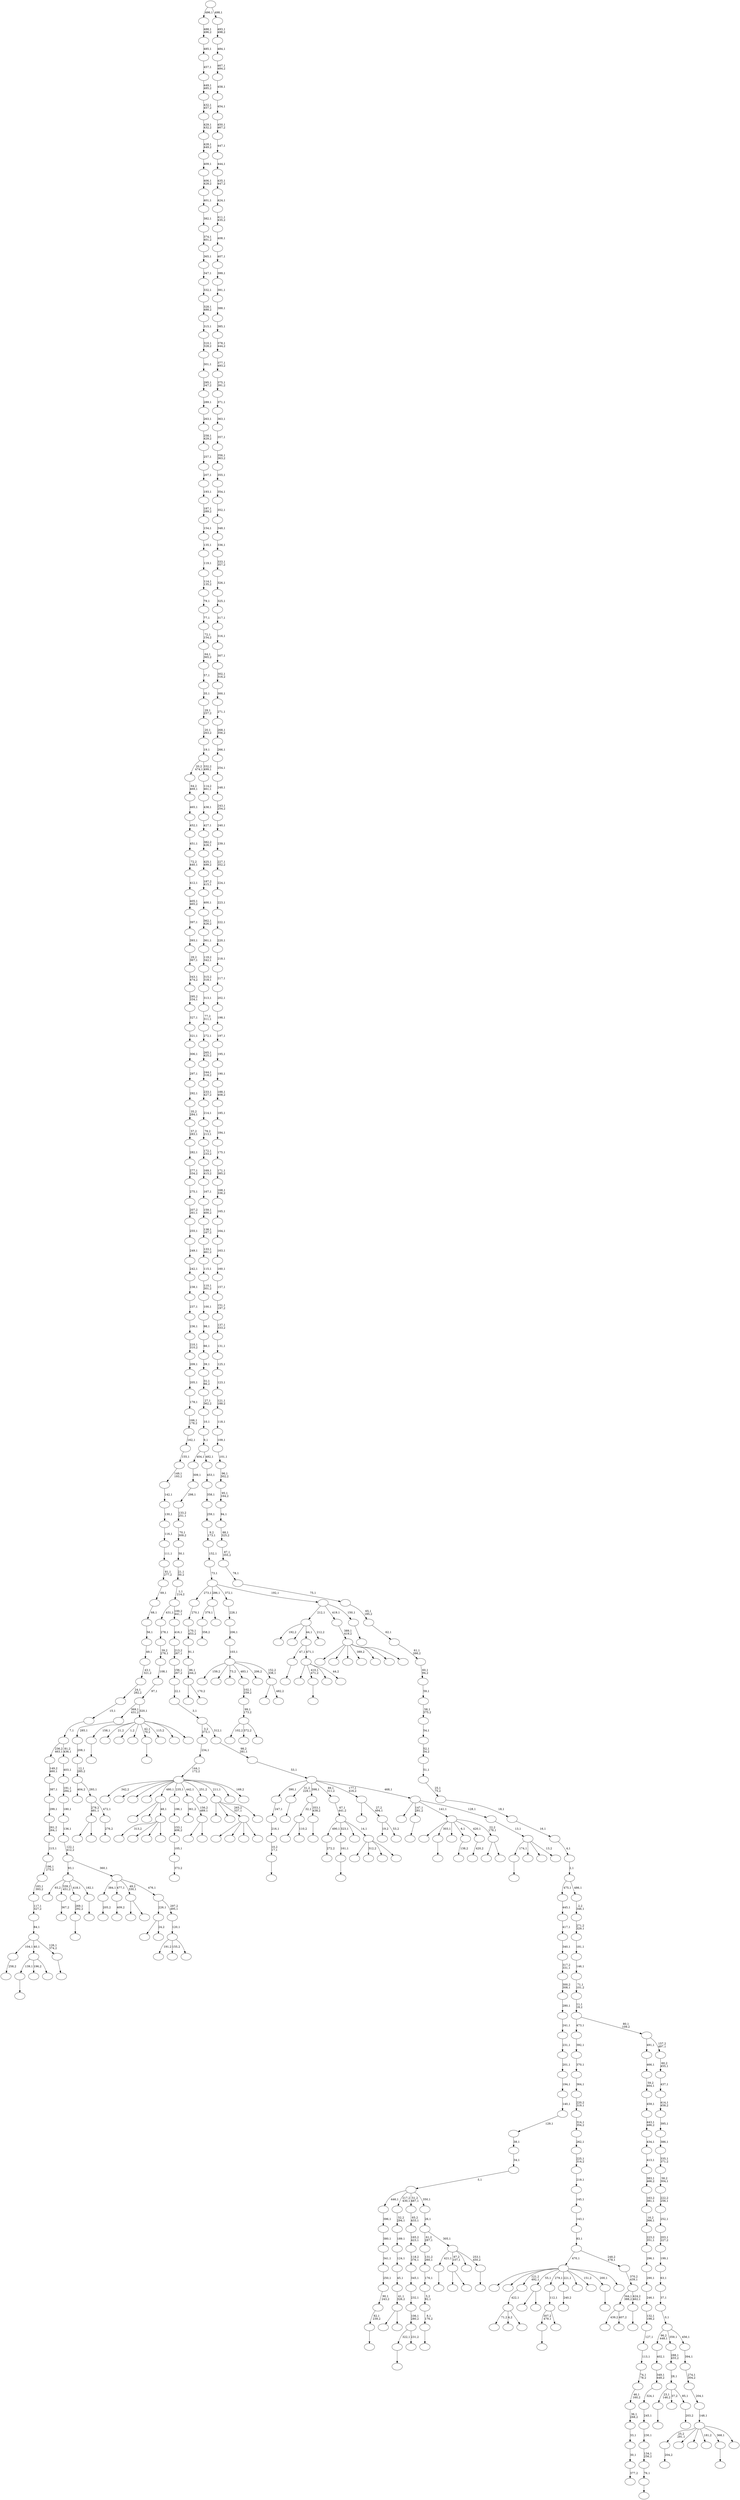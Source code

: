 digraph T {
	650 [label=""]
	649 [label=""]
	648 [label=""]
	647 [label=""]
	646 [label=""]
	645 [label=""]
	644 [label=""]
	643 [label=""]
	642 [label=""]
	641 [label=""]
	640 [label=""]
	639 [label=""]
	638 [label=""]
	637 [label=""]
	636 [label=""]
	635 [label=""]
	634 [label=""]
	633 [label=""]
	632 [label=""]
	631 [label=""]
	630 [label=""]
	629 [label=""]
	628 [label=""]
	627 [label=""]
	626 [label=""]
	625 [label=""]
	624 [label=""]
	623 [label=""]
	622 [label=""]
	621 [label=""]
	620 [label=""]
	619 [label=""]
	618 [label=""]
	617 [label=""]
	616 [label=""]
	615 [label=""]
	614 [label=""]
	613 [label=""]
	612 [label=""]
	611 [label=""]
	610 [label=""]
	609 [label=""]
	608 [label=""]
	607 [label=""]
	606 [label=""]
	605 [label=""]
	604 [label=""]
	603 [label=""]
	602 [label=""]
	601 [label=""]
	600 [label=""]
	599 [label=""]
	598 [label=""]
	597 [label=""]
	596 [label=""]
	595 [label=""]
	594 [label=""]
	593 [label=""]
	592 [label=""]
	591 [label=""]
	590 [label=""]
	589 [label=""]
	588 [label=""]
	587 [label=""]
	586 [label=""]
	585 [label=""]
	584 [label=""]
	583 [label=""]
	582 [label=""]
	581 [label=""]
	580 [label=""]
	579 [label=""]
	578 [label=""]
	577 [label=""]
	576 [label=""]
	575 [label=""]
	574 [label=""]
	573 [label=""]
	572 [label=""]
	571 [label=""]
	570 [label=""]
	569 [label=""]
	568 [label=""]
	567 [label=""]
	566 [label=""]
	565 [label=""]
	564 [label=""]
	563 [label=""]
	562 [label=""]
	561 [label=""]
	560 [label=""]
	559 [label=""]
	558 [label=""]
	557 [label=""]
	556 [label=""]
	555 [label=""]
	554 [label=""]
	553 [label=""]
	552 [label=""]
	551 [label=""]
	550 [label=""]
	549 [label=""]
	548 [label=""]
	547 [label=""]
	546 [label=""]
	545 [label=""]
	544 [label=""]
	543 [label=""]
	542 [label=""]
	541 [label=""]
	540 [label=""]
	539 [label=""]
	538 [label=""]
	537 [label=""]
	536 [label=""]
	535 [label=""]
	534 [label=""]
	533 [label=""]
	532 [label=""]
	531 [label=""]
	530 [label=""]
	529 [label=""]
	528 [label=""]
	527 [label=""]
	526 [label=""]
	525 [label=""]
	524 [label=""]
	523 [label=""]
	522 [label=""]
	521 [label=""]
	520 [label=""]
	519 [label=""]
	518 [label=""]
	517 [label=""]
	516 [label=""]
	515 [label=""]
	514 [label=""]
	513 [label=""]
	512 [label=""]
	511 [label=""]
	510 [label=""]
	509 [label=""]
	508 [label=""]
	507 [label=""]
	506 [label=""]
	505 [label=""]
	504 [label=""]
	503 [label=""]
	502 [label=""]
	501 [label=""]
	500 [label=""]
	499 [label=""]
	498 [label=""]
	497 [label=""]
	496 [label=""]
	495 [label=""]
	494 [label=""]
	493 [label=""]
	492 [label=""]
	491 [label=""]
	490 [label=""]
	489 [label=""]
	488 [label=""]
	487 [label=""]
	486 [label=""]
	485 [label=""]
	484 [label=""]
	483 [label=""]
	482 [label=""]
	481 [label=""]
	480 [label=""]
	479 [label=""]
	478 [label=""]
	477 [label=""]
	476 [label=""]
	475 [label=""]
	474 [label=""]
	473 [label=""]
	472 [label=""]
	471 [label=""]
	470 [label=""]
	469 [label=""]
	468 [label=""]
	467 [label=""]
	466 [label=""]
	465 [label=""]
	464 [label=""]
	463 [label=""]
	462 [label=""]
	461 [label=""]
	460 [label=""]
	459 [label=""]
	458 [label=""]
	457 [label=""]
	456 [label=""]
	455 [label=""]
	454 [label=""]
	453 [label=""]
	452 [label=""]
	451 [label=""]
	450 [label=""]
	449 [label=""]
	448 [label=""]
	447 [label=""]
	446 [label=""]
	445 [label=""]
	444 [label=""]
	443 [label=""]
	442 [label=""]
	441 [label=""]
	440 [label=""]
	439 [label=""]
	438 [label=""]
	437 [label=""]
	436 [label=""]
	435 [label=""]
	434 [label=""]
	433 [label=""]
	432 [label=""]
	431 [label=""]
	430 [label=""]
	429 [label=""]
	428 [label=""]
	427 [label=""]
	426 [label=""]
	425 [label=""]
	424 [label=""]
	423 [label=""]
	422 [label=""]
	421 [label=""]
	420 [label=""]
	419 [label=""]
	418 [label=""]
	417 [label=""]
	416 [label=""]
	415 [label=""]
	414 [label=""]
	413 [label=""]
	412 [label=""]
	411 [label=""]
	410 [label=""]
	409 [label=""]
	408 [label=""]
	407 [label=""]
	406 [label=""]
	405 [label=""]
	404 [label=""]
	403 [label=""]
	402 [label=""]
	401 [label=""]
	400 [label=""]
	399 [label=""]
	398 [label=""]
	397 [label=""]
	396 [label=""]
	395 [label=""]
	394 [label=""]
	393 [label=""]
	392 [label=""]
	391 [label=""]
	390 [label=""]
	389 [label=""]
	388 [label=""]
	387 [label=""]
	386 [label=""]
	385 [label=""]
	384 [label=""]
	383 [label=""]
	382 [label=""]
	381 [label=""]
	380 [label=""]
	379 [label=""]
	378 [label=""]
	377 [label=""]
	376 [label=""]
	375 [label=""]
	374 [label=""]
	373 [label=""]
	372 [label=""]
	371 [label=""]
	370 [label=""]
	369 [label=""]
	368 [label=""]
	367 [label=""]
	366 [label=""]
	365 [label=""]
	364 [label=""]
	363 [label=""]
	362 [label=""]
	361 [label=""]
	360 [label=""]
	359 [label=""]
	358 [label=""]
	357 [label=""]
	356 [label=""]
	355 [label=""]
	354 [label=""]
	353 [label=""]
	352 [label=""]
	351 [label=""]
	350 [label=""]
	349 [label=""]
	348 [label=""]
	347 [label=""]
	346 [label=""]
	345 [label=""]
	344 [label=""]
	343 [label=""]
	342 [label=""]
	341 [label=""]
	340 [label=""]
	339 [label=""]
	338 [label=""]
	337 [label=""]
	336 [label=""]
	335 [label=""]
	334 [label=""]
	333 [label=""]
	332 [label=""]
	331 [label=""]
	330 [label=""]
	329 [label=""]
	328 [label=""]
	327 [label=""]
	326 [label=""]
	325 [label=""]
	324 [label=""]
	323 [label=""]
	322 [label=""]
	321 [label=""]
	320 [label=""]
	319 [label=""]
	318 [label=""]
	317 [label=""]
	316 [label=""]
	315 [label=""]
	314 [label=""]
	313 [label=""]
	312 [label=""]
	311 [label=""]
	310 [label=""]
	309 [label=""]
	308 [label=""]
	307 [label=""]
	306 [label=""]
	305 [label=""]
	304 [label=""]
	303 [label=""]
	302 [label=""]
	301 [label=""]
	300 [label=""]
	299 [label=""]
	298 [label=""]
	297 [label=""]
	296 [label=""]
	295 [label=""]
	294 [label=""]
	293 [label=""]
	292 [label=""]
	291 [label=""]
	290 [label=""]
	289 [label=""]
	288 [label=""]
	287 [label=""]
	286 [label=""]
	285 [label=""]
	284 [label=""]
	283 [label=""]
	282 [label=""]
	281 [label=""]
	280 [label=""]
	279 [label=""]
	278 [label=""]
	277 [label=""]
	276 [label=""]
	275 [label=""]
	274 [label=""]
	273 [label=""]
	272 [label=""]
	271 [label=""]
	270 [label=""]
	269 [label=""]
	268 [label=""]
	267 [label=""]
	266 [label=""]
	265 [label=""]
	264 [label=""]
	263 [label=""]
	262 [label=""]
	261 [label=""]
	260 [label=""]
	259 [label=""]
	258 [label=""]
	257 [label=""]
	256 [label=""]
	255 [label=""]
	254 [label=""]
	253 [label=""]
	252 [label=""]
	251 [label=""]
	250 [label=""]
	249 [label=""]
	248 [label=""]
	247 [label=""]
	246 [label=""]
	245 [label=""]
	244 [label=""]
	243 [label=""]
	242 [label=""]
	241 [label=""]
	240 [label=""]
	239 [label=""]
	238 [label=""]
	237 [label=""]
	236 [label=""]
	235 [label=""]
	234 [label=""]
	233 [label=""]
	232 [label=""]
	231 [label=""]
	230 [label=""]
	229 [label=""]
	228 [label=""]
	227 [label=""]
	226 [label=""]
	225 [label=""]
	224 [label=""]
	223 [label=""]
	222 [label=""]
	221 [label=""]
	220 [label=""]
	219 [label=""]
	218 [label=""]
	217 [label=""]
	216 [label=""]
	215 [label=""]
	214 [label=""]
	213 [label=""]
	212 [label=""]
	211 [label=""]
	210 [label=""]
	209 [label=""]
	208 [label=""]
	207 [label=""]
	206 [label=""]
	205 [label=""]
	204 [label=""]
	203 [label=""]
	202 [label=""]
	201 [label=""]
	200 [label=""]
	199 [label=""]
	198 [label=""]
	197 [label=""]
	196 [label=""]
	195 [label=""]
	194 [label=""]
	193 [label=""]
	192 [label=""]
	191 [label=""]
	190 [label=""]
	189 [label=""]
	188 [label=""]
	187 [label=""]
	186 [label=""]
	185 [label=""]
	184 [label=""]
	183 [label=""]
	182 [label=""]
	181 [label=""]
	180 [label=""]
	179 [label=""]
	178 [label=""]
	177 [label=""]
	176 [label=""]
	175 [label=""]
	174 [label=""]
	173 [label=""]
	172 [label=""]
	171 [label=""]
	170 [label=""]
	169 [label=""]
	168 [label=""]
	167 [label=""]
	166 [label=""]
	165 [label=""]
	164 [label=""]
	163 [label=""]
	162 [label=""]
	161 [label=""]
	160 [label=""]
	159 [label=""]
	158 [label=""]
	157 [label=""]
	156 [label=""]
	155 [label=""]
	154 [label=""]
	153 [label=""]
	152 [label=""]
	151 [label=""]
	150 [label=""]
	149 [label=""]
	148 [label=""]
	147 [label=""]
	146 [label=""]
	145 [label=""]
	144 [label=""]
	143 [label=""]
	142 [label=""]
	141 [label=""]
	140 [label=""]
	139 [label=""]
	138 [label=""]
	137 [label=""]
	136 [label=""]
	135 [label=""]
	134 [label=""]
	133 [label=""]
	132 [label=""]
	131 [label=""]
	130 [label=""]
	129 [label=""]
	128 [label=""]
	127 [label=""]
	126 [label=""]
	125 [label=""]
	124 [label=""]
	123 [label=""]
	122 [label=""]
	121 [label=""]
	120 [label=""]
	119 [label=""]
	118 [label=""]
	117 [label=""]
	116 [label=""]
	115 [label=""]
	114 [label=""]
	113 [label=""]
	112 [label=""]
	111 [label=""]
	110 [label=""]
	109 [label=""]
	108 [label=""]
	107 [label=""]
	106 [label=""]
	105 [label=""]
	104 [label=""]
	103 [label=""]
	102 [label=""]
	101 [label=""]
	100 [label=""]
	99 [label=""]
	98 [label=""]
	97 [label=""]
	96 [label=""]
	95 [label=""]
	94 [label=""]
	93 [label=""]
	92 [label=""]
	91 [label=""]
	90 [label=""]
	89 [label=""]
	88 [label=""]
	87 [label=""]
	86 [label=""]
	85 [label=""]
	84 [label=""]
	83 [label=""]
	82 [label=""]
	81 [label=""]
	80 [label=""]
	79 [label=""]
	78 [label=""]
	77 [label=""]
	76 [label=""]
	75 [label=""]
	74 [label=""]
	73 [label=""]
	72 [label=""]
	71 [label=""]
	70 [label=""]
	69 [label=""]
	68 [label=""]
	67 [label=""]
	66 [label=""]
	65 [label=""]
	64 [label=""]
	63 [label=""]
	62 [label=""]
	61 [label=""]
	60 [label=""]
	59 [label=""]
	58 [label=""]
	57 [label=""]
	56 [label=""]
	55 [label=""]
	54 [label=""]
	53 [label=""]
	52 [label=""]
	51 [label=""]
	50 [label=""]
	49 [label=""]
	48 [label=""]
	47 [label=""]
	46 [label=""]
	45 [label=""]
	44 [label=""]
	43 [label=""]
	42 [label=""]
	41 [label=""]
	40 [label=""]
	39 [label=""]
	38 [label=""]
	37 [label=""]
	36 [label=""]
	35 [label=""]
	34 [label=""]
	33 [label=""]
	32 [label=""]
	31 [label=""]
	30 [label=""]
	29 [label=""]
	28 [label=""]
	27 [label=""]
	26 [label=""]
	25 [label=""]
	24 [label=""]
	23 [label=""]
	22 [label=""]
	21 [label=""]
	20 [label=""]
	19 [label=""]
	18 [label=""]
	17 [label=""]
	16 [label=""]
	15 [label=""]
	14 [label=""]
	13 [label=""]
	12 [label=""]
	11 [label=""]
	10 [label=""]
	9 [label=""]
	8 [label=""]
	7 [label=""]
	6 [label=""]
	5 [label=""]
	4 [label=""]
	3 [label=""]
	2 [label=""]
	1 [label=""]
	0 [label=""]
	649 -> 650 [label=""]
	648 -> 649 [label="10,2\n17,1"]
	647 -> 648 [label="216,1"]
	646 -> 647 [label="247,1"]
	644 -> 645 [label=""]
	643 -> 644 [label="82,1\n239,2"]
	642 -> 643 [label="90,1\n243,2"]
	641 -> 642 [label="250,1"]
	640 -> 641 [label="341,1"]
	639 -> 640 [label="380,1"]
	638 -> 639 [label="396,1"]
	635 -> 636 [label=""]
	632 -> 633 [label=""]
	628 -> 629 [label=""]
	623 -> 624 [label="204,2"]
	621 -> 622 [label="377,2"]
	620 -> 621 [label="30,1"]
	619 -> 620 [label="33,1"]
	618 -> 619 [label="36,1\n268,2"]
	617 -> 618 [label="46,1\n160,2"]
	616 -> 617 [label="74,1\n78,2"]
	615 -> 616 [label="113,1"]
	614 -> 615 [label="127,1"]
	613 -> 614 [label="132,1\n198,2"]
	612 -> 613 [label="246,1"]
	611 -> 612 [label="290,1"]
	610 -> 611 [label="296,1"]
	609 -> 610 [label="223,2\n351,1"]
	608 -> 609 [label="16,2\n366,1"]
	607 -> 608 [label="163,2\n381,1"]
	606 -> 607 [label="383,1\n466,2"]
	605 -> 606 [label="413,1"]
	604 -> 605 [label="434,1"]
	603 -> 604 [label="443,1\n486,2"]
	602 -> 603 [label="459,1"]
	601 -> 602 [label="59,2\n464,1"]
	600 -> 601 [label="466,1"]
	598 -> 625 [label="439,2"]
	598 -> 599 [label="407,2"]
	594 -> 595 [label="272,2"]
	589 -> 590 [label="258,2"]
	586 -> 587 [label=""]
	585 -> 586 [label="161,1"]
	569 -> 570 [label=""]
	564 -> 565 [label=""]
	563 -> 564 [label="76,1"]
	562 -> 563 [label="134,1\n256,2"]
	561 -> 562 [label="230,1"]
	560 -> 561 [label="245,1"]
	559 -> 560 [label="324,1"]
	558 -> 559 [label="349,1\n448,2"]
	557 -> 558 [label="402,1"]
	554 -> 555 [label="358,2"]
	552 -> 553 [label="367,2"]
	545 -> 546 [label=""]
	543 -> 544 [label=""]
	542 -> 543 [label="269,1\n292,2"]
	539 -> 635 [label="139,1"]
	539 -> 593 [label="196,2"]
	539 -> 540 [label=""]
	531 -> 630 [label="71,2"]
	531 -> 547 [label="4,2"]
	531 -> 532 [label=""]
	530 -> 531 [label="422,1"]
	528 -> 529 [label=""]
	526 -> 527 [label=""]
	523 -> 524 [label=""]
	520 -> 521 [label=""]
	519 -> 589 [label="104,1"]
	519 -> 539 [label="40,1"]
	519 -> 520 [label="126,1\n374,2"]
	518 -> 519 [label="84,1"]
	517 -> 518 [label="117,1\n327,2"]
	516 -> 517 [label="183,1\n393,2"]
	515 -> 516 [label="196,1\n275,2"]
	514 -> 515 [label="215,1"]
	513 -> 514 [label="261,2\n264,1"]
	512 -> 513 [label="299,1"]
	511 -> 512 [label="387,1"]
	510 -> 511 [label="149,2\n460,1"]
	508 -> 509 [label=""]
	506 -> 507 [label=""]
	505 -> 506 [label="8,1\n176,2"]
	504 -> 505 [label="5,2\n92,1"]
	503 -> 504 [label="176,1"]
	502 -> 503 [label="131,2\n260,1"]
	499 -> 500 [label=""]
	495 -> 626 [label=""]
	495 -> 496 [label=""]
	494 -> 495 [label="41,1\n326,2"]
	493 -> 494 [label="45,1"]
	492 -> 493 [label="124,1"]
	491 -> 492 [label="189,1"]
	490 -> 491 [label="52,2\n294,1"]
	488 -> 489 [label=""]
	485 -> 582 [label=""]
	485 -> 486 [label=""]
	480 -> 584 [label=""]
	480 -> 481 [label=""]
	478 -> 525 [label=""]
	478 -> 479 [label="110,2"]
	476 -> 632 [label="322,1"]
	476 -> 477 [label="231,2"]
	475 -> 476 [label="106,1\n280,2"]
	474 -> 475 [label="232,1"]
	473 -> 474 [label="345,1"]
	472 -> 473 [label="118,2\n376,1"]
	471 -> 472 [label="165,2\n423,1"]
	470 -> 471 [label="65,2\n433,1"]
	468 -> 627 [label="102,2"]
	468 -> 550 [label="372,2"]
	468 -> 469 [label=""]
	467 -> 468 [label="99,1\n173,2"]
	466 -> 467 [label="102,1\n259,2"]
	463 -> 579 [label="313,2"]
	463 -> 576 [label=""]
	463 -> 484 [label=""]
	463 -> 464 [label=""]
	462 -> 572 [label=""]
	462 -> 537 [label=""]
	462 -> 463 [label="48,1"]
	460 -> 461 [label=""]
	459 -> 575 [label="93,2"]
	459 -> 552 [label="339,1\n451,2"]
	459 -> 542 [label="418,1"]
	459 -> 460 [label="182,1"]
	455 -> 456 [label="205,2"]
	448 -> 528 [label="307,2\n479,1"]
	448 -> 449 [label=""]
	447 -> 448 [label="112,1"]
	445 -> 446 [label=""]
	443 -> 444 [label="409,2"]
	440 -> 534 [label=""]
	440 -> 441 [label="170,2"]
	439 -> 440 [label="86,1\n244,2"]
	438 -> 439 [label="91,1"]
	437 -> 438 [label="170,1\n453,2"]
	436 -> 437 [label="270,1"]
	434 -> 580 [label=""]
	434 -> 549 [label=""]
	434 -> 522 [label=""]
	434 -> 435 [label=""]
	432 -> 433 [label="240,2"]
	430 -> 431 [label=""]
	426 -> 427 [label="373,2"]
	425 -> 426 [label="105,1"]
	424 -> 425 [label="153,1\n406,2"]
	423 -> 424 [label="186,1"]
	421 -> 578 [label=""]
	421 -> 422 [label=""]
	420 -> 574 [label="361,2"]
	420 -> 421 [label="156,2\n489,1"]
	418 -> 596 [label=""]
	418 -> 499 [label="410,1\n471,2"]
	418 -> 458 [label=""]
	418 -> 419 [label="44,2"]
	417 -> 508 [label="47,1"]
	417 -> 418 [label="471,1"]
	413 -> 535 [label=""]
	413 -> 414 [label=""]
	411 -> 412 [label=""]
	406 -> 634 [label=""]
	406 -> 566 [label=""]
	406 -> 530 [label="121,2\n492,1"]
	406 -> 480 [label="55,1"]
	406 -> 447 [label="279,1"]
	406 -> 432 [label="221,1"]
	406 -> 429 [label=""]
	406 -> 416 [label="151,2"]
	406 -> 411 [label="200,1"]
	406 -> 407 [label=""]
	404 -> 554 [label="379,1"]
	404 -> 405 [label=""]
	401 -> 402 [label=""]
	400 -> 478 [label="32,1"]
	400 -> 401 [label="353,1\n438,2"]
	398 -> 399 [label="276,2"]
	397 -> 485 [label="278,2\n481,1"]
	397 -> 398 [label="472,1"]
	396 -> 567 [label="404,2"]
	396 -> 397 [label="293,1"]
	395 -> 396 [label="12,1\n285,2"]
	394 -> 395 [label="208,1"]
	393 -> 394 [label="285,1"]
	388 -> 389 [label="138,2"]
	386 -> 497 [label="192,2"]
	386 -> 487 [label=""]
	386 -> 417 [label="44,1"]
	386 -> 387 [label="212,2"]
	382 -> 533 [label=""]
	382 -> 383 [label="24,2"]
	380 -> 569 [label="158,1"]
	380 -> 457 [label="21,2"]
	380 -> 453 [label="1,2"]
	380 -> 450 [label=""]
	380 -> 445 [label="42,1\n70,2"]
	380 -> 409 [label="115,2"]
	380 -> 385 [label=""]
	380 -> 381 [label=""]
	379 -> 393 [label="369,1\n431,2"]
	379 -> 380 [label="320,1"]
	378 -> 379 [label="97,1"]
	377 -> 378 [label="108,1"]
	376 -> 377 [label="39,2\n276,1"]
	375 -> 376 [label="278,1"]
	373 -> 374 [label="420,2"]
	371 -> 372 [label="203,2"]
	370 -> 628 [label="23,1\n146,2"]
	370 -> 536 [label="37,2"]
	370 -> 371 [label="85,1"]
	369 -> 370 [label="28,1"]
	368 -> 369 [label="288,1\n455,2"]
	366 -> 367 [label=""]
	363 -> 573 [label=""]
	363 -> 568 [label=""]
	363 -> 434 [label="265,2\n337,1"]
	363 -> 364 [label=""]
	361 -> 581 [label=""]
	361 -> 362 [label="482,2"]
	360 -> 591 [label="159,2"]
	360 -> 577 [label=""]
	360 -> 548 [label="73,2"]
	360 -> 466 [label="483,1"]
	360 -> 384 [label="206,2"]
	360 -> 361 [label="152,2\n338,1"]
	359 -> 360 [label="103,1"]
	358 -> 359 [label="206,1"]
	357 -> 358 [label="228,1"]
	355 -> 391 [label=""]
	355 -> 356 [label=""]
	353 -> 354 [label=""]
	352 -> 488 [label="421,1"]
	352 -> 413 [label="87,2\n107,1"]
	352 -> 403 [label=""]
	352 -> 353 [label="253,1\n450,2"]
	351 -> 502 [label="61,2\n287,1"]
	351 -> 352 [label="305,1"]
	350 -> 351 [label="26,1"]
	349 -> 638 [label="446,1"]
	349 -> 490 [label="217,2\n430,1"]
	349 -> 470 [label="51,2\n487,1"]
	349 -> 350 [label="350,1"]
	348 -> 349 [label="5,1"]
	347 -> 348 [label="34,1"]
	346 -> 347 [label="38,1"]
	345 -> 346 [label="129,1"]
	344 -> 345 [label="140,1"]
	343 -> 344 [label="194,1"]
	342 -> 343 [label="201,1"]
	341 -> 342 [label="231,1"]
	340 -> 341 [label="241,1"]
	339 -> 340 [label="280,1"]
	338 -> 339 [label="300,2\n308,1"]
	337 -> 338 [label="317,2\n331,1"]
	336 -> 337 [label="340,1"]
	335 -> 336 [label="417,1"]
	334 -> 335 [label="445,1"]
	332 -> 631 [label=""]
	332 -> 588 [label="312,2"]
	332 -> 482 [label=""]
	332 -> 333 [label=""]
	331 -> 594 [label="490,1"]
	331 -> 585 [label="323,1"]
	331 -> 452 [label=""]
	331 -> 332 [label="14,1"]
	330 -> 331 [label="67,1\n441,2"]
	326 -> 327 [label=""]
	325 -> 598 [label="344,1\n388,2"]
	325 -> 326 [label="424,2\n462,1"]
	324 -> 325 [label="370,2\n439,1"]
	323 -> 406 [label="470,1"]
	323 -> 324 [label="248,2\n478,1"]
	322 -> 323 [label="83,1"]
	321 -> 322 [label="143,1"]
	320 -> 321 [label="145,1"]
	319 -> 320 [label="219,1"]
	318 -> 319 [label="225,1\n314,2"]
	317 -> 318 [label="262,1"]
	316 -> 317 [label="314,1\n354,2"]
	315 -> 316 [label="220,2\n319,1"]
	314 -> 315 [label="364,1"]
	313 -> 314 [label="370,1"]
	312 -> 313 [label="392,1"]
	310 -> 592 [label=""]
	310 -> 571 [label=""]
	310 -> 442 [label=""]
	310 -> 415 [label="389,2"]
	310 -> 390 [label=""]
	310 -> 328 [label=""]
	310 -> 311 [label=""]
	309 -> 310 [label="389,1\n419,2"]
	307 -> 583 [label=""]
	307 -> 308 [label=""]
	306 -> 597 [label=""]
	306 -> 526 [label="303,1"]
	306 -> 483 [label=""]
	306 -> 388 [label="6,1"]
	306 -> 373 [label="420,1"]
	306 -> 307 [label="22,2\n179,1"]
	304 -> 551 [label="342,2"]
	304 -> 541 [label=""]
	304 -> 501 [label=""]
	304 -> 465 [label=""]
	304 -> 462 [label="480,1"]
	304 -> 423 [label="235,1"]
	304 -> 420 [label="442,1"]
	304 -> 408 [label="251,2"]
	304 -> 363 [label="211,1"]
	304 -> 329 [label=""]
	304 -> 305 [label="169,2"]
	303 -> 304 [label="144,1\n172,2"]
	302 -> 303 [label="234,1"]
	300 -> 637 [label="191,2"]
	300 -> 498 [label="155,2"]
	300 -> 301 [label=""]
	299 -> 300 [label="120,1"]
	298 -> 382 [label="226,1"]
	298 -> 299 [label="297,2\n495,1"]
	297 -> 455 [label="384,1"]
	297 -> 443 [label="477,1"]
	297 -> 355 [label="49,2\n330,1"]
	297 -> 298 [label="476,1"]
	296 -> 459 [label="93,1"]
	296 -> 297 [label="360,1"]
	295 -> 296 [label="122,1\n412,2"]
	294 -> 295 [label="136,1"]
	293 -> 294 [label="180,1"]
	292 -> 293 [label="191,1\n284,2"]
	291 -> 292 [label="403,1"]
	290 -> 510 [label="236,2\n463,1"]
	290 -> 291 [label="81,2\n436,1"]
	289 -> 290 [label="7,1"]
	288 -> 289 [label="15,1"]
	287 -> 288 [label="24,1\n282,2"]
	286 -> 287 [label="43,1\n321,2"]
	285 -> 286 [label="49,1"]
	284 -> 285 [label="56,1"]
	283 -> 284 [label="68,1"]
	282 -> 283 [label="69,1"]
	281 -> 282 [label="81,1\n277,2"]
	280 -> 281 [label="111,1"]
	279 -> 280 [label="116,1"]
	278 -> 279 [label="130,1"]
	277 -> 278 [label="142,1"]
	276 -> 277 [label="149,1\n193,2"]
	275 -> 276 [label="155,1"]
	274 -> 275 [label="162,1"]
	273 -> 274 [label="166,1\n178,2"]
	272 -> 273 [label="178,1"]
	271 -> 272 [label="205,1"]
	270 -> 271 [label="209,1"]
	269 -> 270 [label="210,1\n310,2"]
	268 -> 269 [label="236,1"]
	267 -> 268 [label="237,1"]
	266 -> 267 [label="238,1"]
	265 -> 266 [label="242,1"]
	264 -> 265 [label="249,1"]
	263 -> 264 [label="255,1"]
	262 -> 263 [label="207,2\n261,1"]
	261 -> 262 [label="275,1"]
	260 -> 261 [label="277,1\n334,2"]
	259 -> 260 [label="282,1"]
	258 -> 259 [label="57,2\n283,1"]
	257 -> 258 [label="35,2\n284,1"]
	256 -> 257 [label="292,1"]
	255 -> 256 [label="297,1"]
	254 -> 255 [label="306,1"]
	253 -> 254 [label="321,1"]
	252 -> 253 [label="327,1"]
	251 -> 252 [label="295,2\n334,1"]
	250 -> 251 [label="343,1\n474,2"]
	249 -> 250 [label="29,2\n367,1"]
	248 -> 249 [label="393,1"]
	247 -> 248 [label="397,1"]
	246 -> 247 [label="405,1\n465,2"]
	245 -> 246 [label="412,1"]
	244 -> 245 [label="72,2\n440,1"]
	243 -> 244 [label="451,1"]
	242 -> 243 [label="452,1"]
	241 -> 242 [label="465,1"]
	240 -> 241 [label="64,2\n469,1"]
	238 -> 538 [label="19,2"]
	238 -> 239 [label="53,2"]
	237 -> 365 [label=""]
	237 -> 238 [label="27,2\n494,1"]
	235 -> 523 [label="174,1"]
	235 -> 410 [label=""]
	235 -> 392 [label=""]
	235 -> 236 [label="13,2"]
	234 -> 235 [label="13,1"]
	233 -> 556 [label=""]
	233 -> 545 [label="147,1\n281,2"]
	233 -> 306 [label="141,1"]
	233 -> 234 [label="128,1"]
	232 -> 646 [label="390,1"]
	232 -> 430 [label="31,2\n229,1"]
	232 -> 400 [label="398,1"]
	232 -> 330 [label="89,1\n311,2"]
	232 -> 237 [label="177,1\n416,2"]
	232 -> 233 [label="468,1"]
	231 -> 232 [label="53,1"]
	230 -> 231 [label="98,2\n281,1"]
	229 -> 302 [label="3,2\n373,1"]
	229 -> 230 [label="312,1"]
	228 -> 229 [label="3,1"]
	227 -> 228 [label="22,1"]
	226 -> 227 [label="156,1\n267,2"]
	225 -> 226 [label="213,2\n267,1"]
	224 -> 225 [label="416,1"]
	223 -> 375 [label="431,1"]
	223 -> 224 [label="100,2\n441,1"]
	222 -> 223 [label="1,1\n214,2"]
	221 -> 222 [label="21,1\n50,2"]
	220 -> 221 [label="50,1"]
	219 -> 220 [label="70,1\n309,2"]
	218 -> 219 [label="133,2\n251,1"]
	217 -> 218 [label="298,1"]
	216 -> 217 [label="309,1"]
	214 -> 215 [label=""]
	213 -> 386 [label="212,1"]
	213 -> 309 [label="419,1"]
	213 -> 214 [label="150,1"]
	212 -> 436 [label="273,1"]
	212 -> 404 [label="286,1"]
	212 -> 357 [label="372,1"]
	212 -> 213 [label="192,1"]
	211 -> 212 [label="73,1"]
	210 -> 211 [label="152,1"]
	209 -> 210 [label="9,2\n173,1"]
	208 -> 209 [label="259,1"]
	207 -> 208 [label="358,1"]
	206 -> 207 [label="453,1"]
	205 -> 216 [label="404,1"]
	205 -> 206 [label="482,1"]
	204 -> 205 [label="9,1"]
	203 -> 204 [label="10,1"]
	202 -> 203 [label="27,1\n362,2"]
	201 -> 202 [label="31,1\n66,2"]
	200 -> 201 [label="39,1"]
	199 -> 200 [label="66,1"]
	198 -> 199 [label="98,1"]
	197 -> 198 [label="100,1"]
	196 -> 197 [label="110,1\n301,2"]
	195 -> 196 [label="115,1"]
	194 -> 195 [label="133,1\n461,2"]
	193 -> 194 [label="138,1\n167,2"]
	192 -> 193 [label="159,1\n400,2"]
	191 -> 192 [label="167,1"]
	190 -> 191 [label="169,1\n415,2"]
	189 -> 190 [label="172,1\n233,2"]
	188 -> 189 [label="79,2\n213,1"]
	187 -> 188 [label="214,1"]
	186 -> 187 [label="233,1\n427,2"]
	185 -> 186 [label="244,1\n318,2"]
	184 -> 185 [label="265,1\n425,2"]
	183 -> 184 [label="272,1"]
	182 -> 183 [label="77,2\n311,1"]
	181 -> 182 [label="313,1"]
	180 -> 181 [label="315,2\n318,1"]
	179 -> 180 [label="119,2\n342,1"]
	178 -> 179 [label="361,1"]
	177 -> 178 [label="362,1\n426,2"]
	176 -> 177 [label="400,1"]
	175 -> 176 [label="187,2\n415,1"]
	174 -> 175 [label="425,1\n499,2"]
	173 -> 174 [label="382,2\n426,1"]
	172 -> 173 [label="427,1"]
	171 -> 172 [label="438,1"]
	170 -> 171 [label="114,2\n461,1"]
	169 -> 240 [label="20,2\n474,1"]
	169 -> 170 [label="332,2\n499,1"]
	168 -> 169 [label="19,1"]
	167 -> 168 [label="20,1\n263,2"]
	166 -> 167 [label="29,1\n257,2"]
	165 -> 166 [label="35,1"]
	164 -> 165 [label="57,1"]
	163 -> 164 [label="64,1\n365,2"]
	162 -> 163 [label="72,1\n154,2"]
	161 -> 162 [label="77,1"]
	160 -> 161 [label="79,1"]
	159 -> 160 [label="114,1\n135,2"]
	158 -> 159 [label="119,1"]
	157 -> 158 [label="135,1"]
	156 -> 157 [label="154,1"]
	155 -> 156 [label="187,1\n289,2"]
	154 -> 155 [label="193,1"]
	153 -> 154 [label="207,1"]
	152 -> 153 [label="257,1"]
	151 -> 152 [label="258,1\n429,2"]
	150 -> 151 [label="263,1"]
	149 -> 150 [label="289,1"]
	148 -> 149 [label="295,1\n347,2"]
	147 -> 148 [label="301,1"]
	146 -> 147 [label="310,1\n328,2"]
	145 -> 146 [label="315,1"]
	144 -> 145 [label="328,1\n488,2"]
	143 -> 144 [label="332,1"]
	142 -> 143 [label="347,1"]
	141 -> 142 [label="365,1"]
	140 -> 141 [label="374,1\n401,2"]
	139 -> 140 [label="382,1"]
	138 -> 139 [label="401,1"]
	137 -> 138 [label="406,1\n428,2"]
	136 -> 137 [label="409,1"]
	135 -> 136 [label="428,1\n449,2"]
	134 -> 135 [label="429,1\n432,2"]
	133 -> 134 [label="432,1\n457,2"]
	132 -> 133 [label="449,1\n485,2"]
	131 -> 132 [label="457,1"]
	130 -> 131 [label="485,1"]
	129 -> 130 [label="488,1\n496,2"]
	127 -> 623 [label="25,2\n291,1"]
	127 -> 454 [label=""]
	127 -> 451 [label=""]
	127 -> 428 [label="181,2"]
	127 -> 366 [label="368,1"]
	127 -> 128 [label=""]
	126 -> 127 [label="148,1"]
	125 -> 126 [label="204,1"]
	124 -> 125 [label="274,1\n304,2"]
	123 -> 124 [label="394,1"]
	122 -> 557 [label="96,2\n448,1"]
	122 -> 368 [label="359,1"]
	122 -> 123 [label="456,1"]
	121 -> 122 [label="0,1"]
	120 -> 121 [label="37,1"]
	119 -> 120 [label="63,1"]
	118 -> 119 [label="199,1"]
	117 -> 118 [label="203,1\n227,2"]
	116 -> 117 [label="252,1"]
	115 -> 116 [label="222,2\n256,1"]
	114 -> 115 [label="58,2\n304,1"]
	113 -> 114 [label="335,1\n371,2"]
	112 -> 113 [label="386,1"]
	111 -> 112 [label="395,1"]
	110 -> 111 [label="414,1\n458,2"]
	109 -> 110 [label="437,1"]
	108 -> 109 [label="60,2\n455,1"]
	107 -> 600 [label="491,1"]
	107 -> 108 [label="157,2\n497,1"]
	106 -> 312 [label="473,1"]
	106 -> 107 [label="80,1\n109,2"]
	105 -> 106 [label="11,1\n18,2"]
	104 -> 105 [label="71,1\n101,2"]
	103 -> 104 [label="146,1"]
	102 -> 103 [label="181,1"]
	101 -> 102 [label="271,2\n329,1"]
	100 -> 101 [label="2,2\n346,1"]
	99 -> 334 [label="475,1"]
	99 -> 100 [label="486,1"]
	98 -> 99 [label="2,1"]
	97 -> 98 [label="4,1"]
	96 -> 97 [label="16,1"]
	95 -> 96 [label="18,1"]
	94 -> 95 [label="25,1\n75,2"]
	93 -> 94 [label="51,1"]
	92 -> 93 [label="52,1\n54,2"]
	91 -> 92 [label="54,1"]
	90 -> 91 [label="58,1\n375,2"]
	89 -> 90 [label="59,1"]
	88 -> 89 [label="60,1\n94,2"]
	87 -> 88 [label="61,1\n266,2"]
	86 -> 87 [label="62,1"]
	85 -> 86 [label="65,1\n185,2"]
	84 -> 85 [label="75,1"]
	83 -> 84 [label="78,1"]
	82 -> 83 [label="87,1\n355,2"]
	81 -> 82 [label="88,1\n325,2"]
	80 -> 81 [label="94,1"]
	79 -> 80 [label="95,1\n164,2"]
	78 -> 79 [label="96,1\n302,2"]
	77 -> 78 [label="101,1"]
	76 -> 77 [label="109,1"]
	75 -> 76 [label="118,1"]
	74 -> 75 [label="121,1\n188,2"]
	73 -> 74 [label="123,1"]
	72 -> 73 [label="125,1"]
	71 -> 72 [label="131,1"]
	70 -> 71 [label="137,1\n333,2"]
	69 -> 70 [label="151,1\n197,2"]
	68 -> 69 [label="157,1"]
	67 -> 68 [label="160,1"]
	66 -> 67 [label="163,1"]
	65 -> 66 [label="164,1"]
	64 -> 65 [label="165,1"]
	63 -> 64 [label="168,1\n336,2"]
	62 -> 63 [label="171,1\n385,2"]
	61 -> 62 [label="175,1"]
	60 -> 61 [label="184,1"]
	59 -> 60 [label="185,1"]
	58 -> 59 [label="188,1\n408,2"]
	57 -> 58 [label="190,1"]
	56 -> 57 [label="195,1"]
	55 -> 56 [label="197,1"]
	54 -> 55 [label="198,1"]
	53 -> 54 [label="202,1"]
	52 -> 53 [label="217,1"]
	51 -> 52 [label="218,1"]
	50 -> 51 [label="220,1"]
	49 -> 50 [label="222,1"]
	48 -> 49 [label="223,1"]
	47 -> 48 [label="224,1"]
	46 -> 47 [label="227,1\n352,2"]
	45 -> 46 [label="239,1"]
	44 -> 45 [label="240,1"]
	43 -> 44 [label="243,1\n254,2"]
	42 -> 43 [label="248,1"]
	41 -> 42 [label="254,1"]
	40 -> 41 [label="266,1"]
	39 -> 40 [label="268,1\n356,2"]
	38 -> 39 [label="271,1"]
	37 -> 38 [label="300,1"]
	36 -> 37 [label="302,1\n316,2"]
	35 -> 36 [label="307,1"]
	34 -> 35 [label="316,1"]
	33 -> 34 [label="317,1"]
	32 -> 33 [label="325,1"]
	31 -> 32 [label="326,1"]
	30 -> 31 [label="333,1\n357,2"]
	29 -> 30 [label="336,1"]
	28 -> 29 [label="348,1"]
	27 -> 28 [label="352,1"]
	26 -> 27 [label="354,1"]
	25 -> 26 [label="355,1"]
	24 -> 25 [label="356,1\n363,2"]
	23 -> 24 [label="357,1"]
	22 -> 23 [label="363,1"]
	21 -> 22 [label="371,1"]
	20 -> 21 [label="375,1\n391,2"]
	19 -> 20 [label="377,1\n493,2"]
	18 -> 19 [label="378,1\n444,2"]
	17 -> 18 [label="385,1"]
	16 -> 17 [label="388,1"]
	15 -> 16 [label="391,1"]
	14 -> 15 [label="399,1"]
	13 -> 14 [label="407,1"]
	12 -> 13 [label="408,1"]
	11 -> 12 [label="411,1\n435,2"]
	10 -> 11 [label="424,1"]
	9 -> 10 [label="435,1\n447,2"]
	8 -> 9 [label="444,1"]
	7 -> 8 [label="447,1"]
	6 -> 7 [label="450,1\n467,2"]
	5 -> 6 [label="454,1"]
	4 -> 5 [label="458,1"]
	3 -> 4 [label="467,1\n484,2"]
	2 -> 3 [label="484,1"]
	1 -> 2 [label="493,1\n498,2"]
	0 -> 129 [label="496,1"]
	0 -> 1 [label="498,1"]
}
